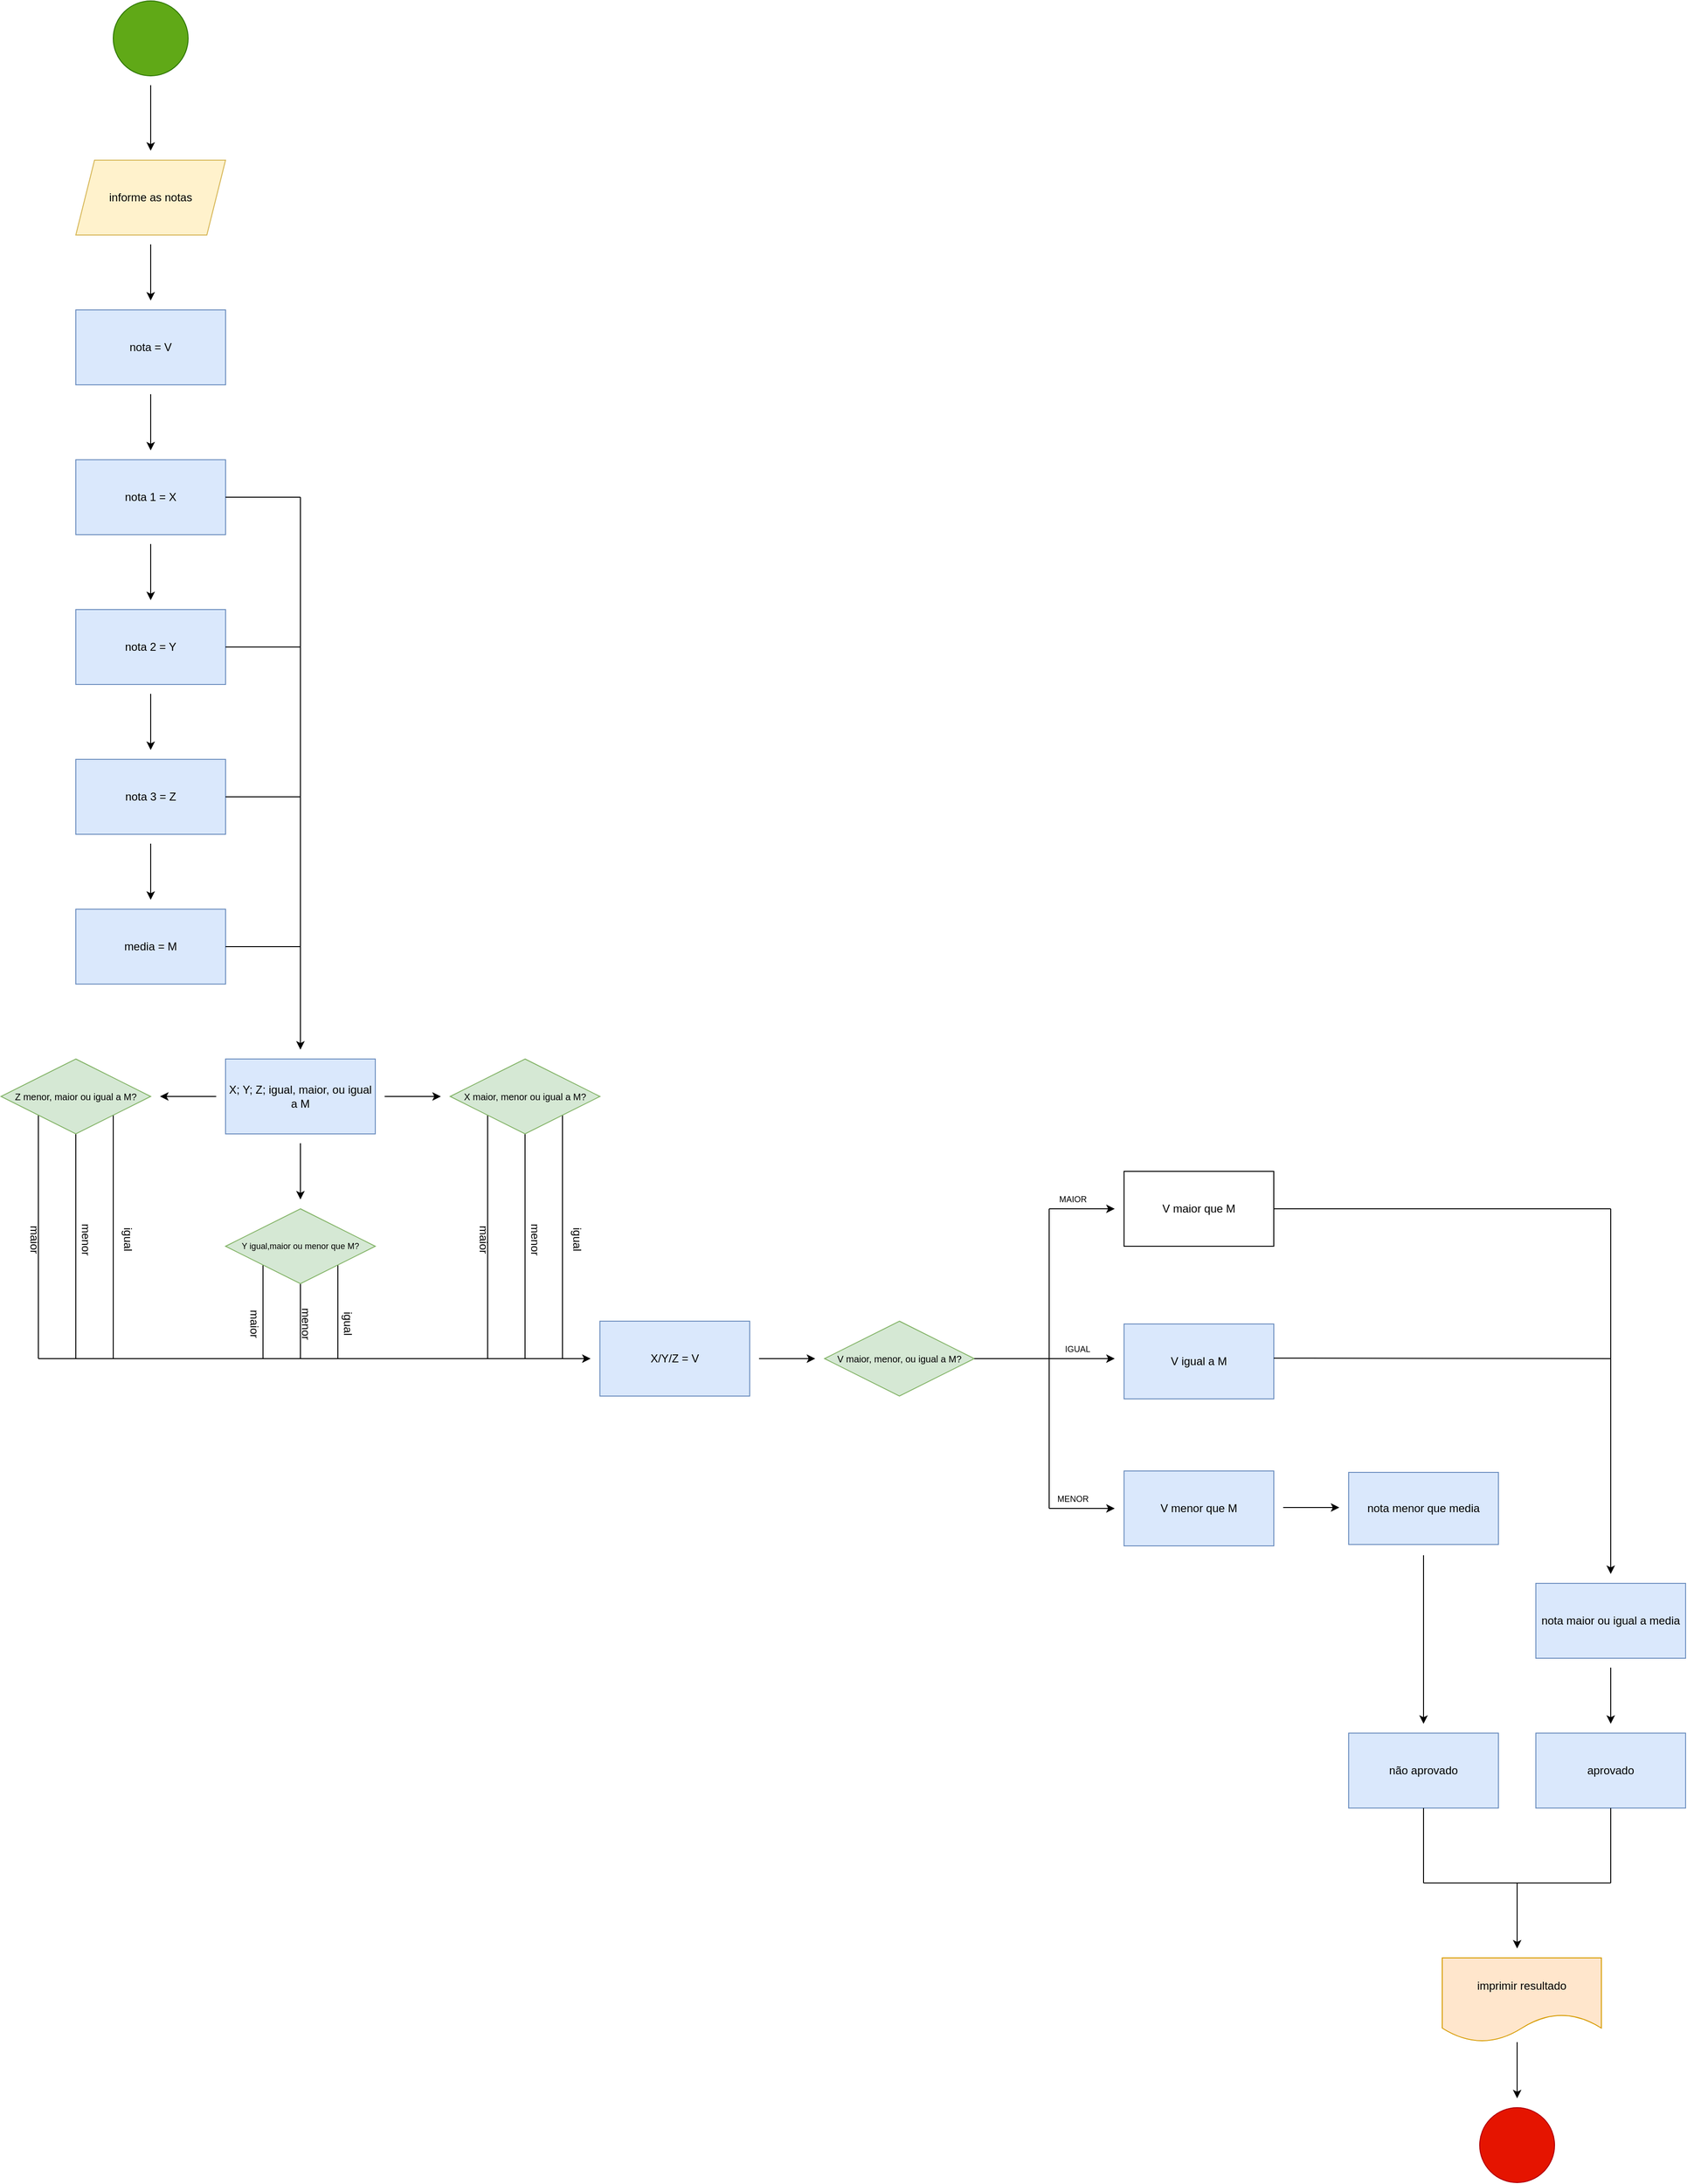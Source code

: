 <mxfile version="26.0.16">
  <diagram name="Página-1" id="sVIEAfAeJXPN8LJEBK2q">
    <mxGraphModel dx="836" dy="1656" grid="1" gridSize="10" guides="1" tooltips="1" connect="1" arrows="1" fold="1" page="1" pageScale="1" pageWidth="827" pageHeight="1169" math="0" shadow="0">
      <root>
        <mxCell id="0" />
        <mxCell id="1" parent="0" />
        <mxCell id="324FYDJHdlTDjTDhxgua-1" value="" style="ellipse;whiteSpace=wrap;html=1;aspect=fixed;fillColor=#60a917;fontColor=#ffffff;strokeColor=#2D7600;" parent="1" vertex="1">
          <mxGeometry x="120" y="-130" width="80" height="80" as="geometry" />
        </mxCell>
        <mxCell id="324FYDJHdlTDjTDhxgua-2" value="informe as notas" style="shape=parallelogram;perimeter=parallelogramPerimeter;whiteSpace=wrap;html=1;fixedSize=1;fillColor=#fff2cc;strokeColor=#d6b656;" parent="1" vertex="1">
          <mxGeometry x="80" y="40" width="160" height="80" as="geometry" />
        </mxCell>
        <mxCell id="324FYDJHdlTDjTDhxgua-3" value="" style="endArrow=classic;html=1;rounded=0;" parent="1" edge="1">
          <mxGeometry width="50" height="50" relative="1" as="geometry">
            <mxPoint x="160" y="290" as="sourcePoint" />
            <mxPoint x="160" y="350" as="targetPoint" />
          </mxGeometry>
        </mxCell>
        <mxCell id="324FYDJHdlTDjTDhxgua-4" value="nota 1 = X" style="whiteSpace=wrap;html=1;fillColor=#dae8fc;strokeColor=#6c8ebf;" parent="1" vertex="1">
          <mxGeometry x="80" y="360" width="160" height="80" as="geometry" />
        </mxCell>
        <mxCell id="324FYDJHdlTDjTDhxgua-5" value="" style="endArrow=classic;html=1;rounded=0;" parent="1" edge="1">
          <mxGeometry width="50" height="50" relative="1" as="geometry">
            <mxPoint x="160" y="450" as="sourcePoint" />
            <mxPoint x="160" y="510" as="targetPoint" />
          </mxGeometry>
        </mxCell>
        <mxCell id="324FYDJHdlTDjTDhxgua-6" value="nota 2 = Y" style="rounded=0;whiteSpace=wrap;html=1;fillColor=#dae8fc;strokeColor=#6c8ebf;" parent="1" vertex="1">
          <mxGeometry x="80" y="520" width="160" height="80" as="geometry" />
        </mxCell>
        <mxCell id="324FYDJHdlTDjTDhxgua-7" value="" style="endArrow=classic;html=1;rounded=0;" parent="1" edge="1">
          <mxGeometry width="50" height="50" relative="1" as="geometry">
            <mxPoint x="160" y="610" as="sourcePoint" />
            <mxPoint x="160" y="670" as="targetPoint" />
          </mxGeometry>
        </mxCell>
        <mxCell id="324FYDJHdlTDjTDhxgua-8" value="nota 3 = Z" style="whiteSpace=wrap;html=1;fillColor=#dae8fc;strokeColor=#6c8ebf;" parent="1" vertex="1">
          <mxGeometry x="80" y="680" width="160" height="80" as="geometry" />
        </mxCell>
        <mxCell id="324FYDJHdlTDjTDhxgua-9" value="" style="endArrow=none;html=1;rounded=0;" parent="1" edge="1">
          <mxGeometry width="50" height="50" relative="1" as="geometry">
            <mxPoint x="320" y="720" as="sourcePoint" />
            <mxPoint x="320" y="400" as="targetPoint" />
          </mxGeometry>
        </mxCell>
        <mxCell id="324FYDJHdlTDjTDhxgua-10" value="" style="endArrow=none;html=1;rounded=0;" parent="1" edge="1">
          <mxGeometry width="50" height="50" relative="1" as="geometry">
            <mxPoint x="240" y="400" as="sourcePoint" />
            <mxPoint x="320" y="400" as="targetPoint" />
          </mxGeometry>
        </mxCell>
        <mxCell id="324FYDJHdlTDjTDhxgua-11" value="" style="endArrow=none;html=1;rounded=0;" parent="1" edge="1">
          <mxGeometry width="50" height="50" relative="1" as="geometry">
            <mxPoint x="240" y="720" as="sourcePoint" />
            <mxPoint x="320" y="720" as="targetPoint" />
          </mxGeometry>
        </mxCell>
        <mxCell id="324FYDJHdlTDjTDhxgua-12" value="" style="endArrow=none;html=1;rounded=0;" parent="1" edge="1">
          <mxGeometry width="50" height="50" relative="1" as="geometry">
            <mxPoint x="240" y="560" as="sourcePoint" />
            <mxPoint x="320" y="560" as="targetPoint" />
          </mxGeometry>
        </mxCell>
        <mxCell id="324FYDJHdlTDjTDhxgua-13" value="" style="endArrow=classic;html=1;rounded=0;" parent="1" edge="1">
          <mxGeometry width="50" height="50" relative="1" as="geometry">
            <mxPoint x="320" y="720" as="sourcePoint" />
            <mxPoint x="320" y="990" as="targetPoint" />
          </mxGeometry>
        </mxCell>
        <mxCell id="324FYDJHdlTDjTDhxgua-14" value="X; Y; Z; igual, maior, ou igual a M" style="whiteSpace=wrap;html=1;fillColor=#dae8fc;strokeColor=#6c8ebf;" parent="1" vertex="1">
          <mxGeometry x="240" y="1000" width="160" height="80" as="geometry" />
        </mxCell>
        <mxCell id="324FYDJHdlTDjTDhxgua-15" value="media = M" style="whiteSpace=wrap;html=1;fillColor=#dae8fc;strokeColor=#6c8ebf;" parent="1" vertex="1">
          <mxGeometry x="80" y="840" width="160" height="80" as="geometry" />
        </mxCell>
        <mxCell id="324FYDJHdlTDjTDhxgua-16" value="" style="endArrow=classic;html=1;rounded=0;" parent="1" edge="1">
          <mxGeometry width="50" height="50" relative="1" as="geometry">
            <mxPoint x="160" y="770" as="sourcePoint" />
            <mxPoint x="160" y="830" as="targetPoint" />
          </mxGeometry>
        </mxCell>
        <mxCell id="324FYDJHdlTDjTDhxgua-17" value="" style="endArrow=none;html=1;rounded=0;" parent="1" edge="1">
          <mxGeometry width="50" height="50" relative="1" as="geometry">
            <mxPoint x="240" y="880" as="sourcePoint" />
            <mxPoint x="320" y="880" as="targetPoint" />
          </mxGeometry>
        </mxCell>
        <mxCell id="324FYDJHdlTDjTDhxgua-19" value="" style="endArrow=classic;html=1;rounded=0;" parent="1" edge="1">
          <mxGeometry width="50" height="50" relative="1" as="geometry">
            <mxPoint x="410" y="1040" as="sourcePoint" />
            <mxPoint x="470" y="1040" as="targetPoint" />
          </mxGeometry>
        </mxCell>
        <mxCell id="324FYDJHdlTDjTDhxgua-24" value="" style="endArrow=classic;html=1;rounded=0;" parent="1" edge="1">
          <mxGeometry width="50" height="50" relative="1" as="geometry">
            <mxPoint x="320" y="1090" as="sourcePoint" />
            <mxPoint x="320" y="1150" as="targetPoint" />
          </mxGeometry>
        </mxCell>
        <mxCell id="324FYDJHdlTDjTDhxgua-25" value="" style="endArrow=classic;html=1;rounded=0;" parent="1" edge="1">
          <mxGeometry width="50" height="50" relative="1" as="geometry">
            <mxPoint x="230" y="1040" as="sourcePoint" />
            <mxPoint x="170" y="1040" as="targetPoint" />
          </mxGeometry>
        </mxCell>
        <mxCell id="324FYDJHdlTDjTDhxgua-28" value="" style="endArrow=none;html=1;rounded=0;" parent="1" edge="1">
          <mxGeometry width="50" height="50" relative="1" as="geometry">
            <mxPoint x="40" y="1320" as="sourcePoint" />
            <mxPoint x="560" y="1320" as="targetPoint" />
          </mxGeometry>
        </mxCell>
        <mxCell id="324FYDJHdlTDjTDhxgua-29" value="" style="endArrow=none;html=1;rounded=0;" parent="1" edge="1">
          <mxGeometry width="50" height="50" relative="1" as="geometry">
            <mxPoint x="320" y="1320" as="sourcePoint" />
            <mxPoint x="320" y="1240" as="targetPoint" />
          </mxGeometry>
        </mxCell>
        <mxCell id="324FYDJHdlTDjTDhxgua-30" value="" style="endArrow=classic;html=1;rounded=0;" parent="1" edge="1">
          <mxGeometry width="50" height="50" relative="1" as="geometry">
            <mxPoint x="560" y="1320" as="sourcePoint" />
            <mxPoint x="630" y="1320" as="targetPoint" />
          </mxGeometry>
        </mxCell>
        <mxCell id="324FYDJHdlTDjTDhxgua-31" value="X/Y/Z = V" style="whiteSpace=wrap;html=1;fillColor=#dae8fc;strokeColor=#6c8ebf;" parent="1" vertex="1">
          <mxGeometry x="640" y="1280" width="160" height="80" as="geometry" />
        </mxCell>
        <mxCell id="324FYDJHdlTDjTDhxgua-37" value="" style="endArrow=classic;html=1;rounded=0;" parent="1" edge="1">
          <mxGeometry width="50" height="50" relative="1" as="geometry">
            <mxPoint x="810" y="1320" as="sourcePoint" />
            <mxPoint x="870" y="1320" as="targetPoint" />
          </mxGeometry>
        </mxCell>
        <mxCell id="324FYDJHdlTDjTDhxgua-40" value="" style="endArrow=none;html=1;rounded=0;entryX=0;entryY=1;entryDx=0;entryDy=0;" parent="1" target="324FYDJHdlTDjTDhxgua-74" edge="1">
          <mxGeometry width="50" height="50" relative="1" as="geometry">
            <mxPoint x="280" y="1320" as="sourcePoint" />
            <mxPoint x="280" y="1240" as="targetPoint" />
          </mxGeometry>
        </mxCell>
        <mxCell id="324FYDJHdlTDjTDhxgua-41" value="" style="endArrow=none;html=1;rounded=0;entryX=1;entryY=1;entryDx=0;entryDy=0;" parent="1" target="324FYDJHdlTDjTDhxgua-74" edge="1">
          <mxGeometry width="50" height="50" relative="1" as="geometry">
            <mxPoint x="360" y="1320" as="sourcePoint" />
            <mxPoint x="360" y="1240" as="targetPoint" />
          </mxGeometry>
        </mxCell>
        <mxCell id="324FYDJHdlTDjTDhxgua-47" value="maior" style="text;html=1;align=center;verticalAlign=middle;resizable=0;points=[];autosize=1;strokeColor=none;fillColor=none;textDirection=vertical-rl;" parent="1" vertex="1">
          <mxGeometry x="245" y="1280" width="50" height="30" as="geometry" />
        </mxCell>
        <mxCell id="324FYDJHdlTDjTDhxgua-48" value="menor" style="text;html=1;align=center;verticalAlign=middle;resizable=0;points=[];autosize=1;strokeColor=none;fillColor=none;textDirection=vertical-rl;" parent="1" vertex="1">
          <mxGeometry x="295" y="1280" width="60" height="30" as="geometry" />
        </mxCell>
        <mxCell id="324FYDJHdlTDjTDhxgua-49" value="igual" style="text;html=1;align=center;verticalAlign=middle;resizable=0;points=[];autosize=1;strokeColor=none;fillColor=none;textDirection=vertical-rl;" parent="1" vertex="1">
          <mxGeometry x="345" y="1280" width="50" height="30" as="geometry" />
        </mxCell>
        <mxCell id="324FYDJHdlTDjTDhxgua-55" value="" style="endArrow=none;html=1;rounded=0;" parent="1" edge="1">
          <mxGeometry width="50" height="50" relative="1" as="geometry">
            <mxPoint x="586.667" y="1200" as="sourcePoint" />
            <mxPoint x="586.667" y="1200" as="targetPoint" />
          </mxGeometry>
        </mxCell>
        <mxCell id="324FYDJHdlTDjTDhxgua-59" value="" style="endArrow=none;html=1;rounded=0;" parent="1" edge="1">
          <mxGeometry width="50" height="50" relative="1" as="geometry">
            <mxPoint x="80" y="1320" as="sourcePoint" />
            <mxPoint x="80" y="1080" as="targetPoint" />
          </mxGeometry>
        </mxCell>
        <mxCell id="324FYDJHdlTDjTDhxgua-60" value="" style="endArrow=none;html=1;rounded=0;entryX=0;entryY=1;entryDx=0;entryDy=0;" parent="1" target="324FYDJHdlTDjTDhxgua-75" edge="1">
          <mxGeometry width="50" height="50" relative="1" as="geometry">
            <mxPoint x="40" y="1320" as="sourcePoint" />
            <mxPoint x="40" y="1080" as="targetPoint" />
          </mxGeometry>
        </mxCell>
        <mxCell id="324FYDJHdlTDjTDhxgua-61" value="" style="endArrow=none;html=1;rounded=0;entryX=1;entryY=1;entryDx=0;entryDy=0;" parent="1" target="324FYDJHdlTDjTDhxgua-75" edge="1">
          <mxGeometry width="50" height="50" relative="1" as="geometry">
            <mxPoint x="120" y="1320" as="sourcePoint" />
            <mxPoint x="120" y="1080" as="targetPoint" />
          </mxGeometry>
        </mxCell>
        <mxCell id="324FYDJHdlTDjTDhxgua-62" value="maior" style="text;html=1;align=center;verticalAlign=middle;resizable=0;points=[];autosize=1;strokeColor=none;fillColor=none;textDirection=vertical-rl;" parent="1" vertex="1">
          <mxGeometry x="10" y="1190" width="50" height="30" as="geometry" />
        </mxCell>
        <mxCell id="324FYDJHdlTDjTDhxgua-63" value="menor" style="text;html=1;align=center;verticalAlign=middle;resizable=0;points=[];autosize=1;strokeColor=none;fillColor=none;textDirection=vertical-rl;" parent="1" vertex="1">
          <mxGeometry x="60" y="1190" width="60" height="30" as="geometry" />
        </mxCell>
        <mxCell id="324FYDJHdlTDjTDhxgua-64" value="igual" style="text;html=1;align=center;verticalAlign=middle;resizable=0;points=[];autosize=1;strokeColor=none;fillColor=none;textDirection=vertical-rl;" parent="1" vertex="1">
          <mxGeometry x="110" y="1190" width="50" height="30" as="geometry" />
        </mxCell>
        <mxCell id="324FYDJHdlTDjTDhxgua-65" value="" style="endArrow=none;html=1;rounded=0;" parent="1" edge="1">
          <mxGeometry width="50" height="50" relative="1" as="geometry">
            <mxPoint x="560" y="1320" as="sourcePoint" />
            <mxPoint x="560" y="1080" as="targetPoint" />
          </mxGeometry>
        </mxCell>
        <mxCell id="324FYDJHdlTDjTDhxgua-66" value="" style="endArrow=none;html=1;rounded=0;entryX=0;entryY=1;entryDx=0;entryDy=0;" parent="1" target="324FYDJHdlTDjTDhxgua-73" edge="1">
          <mxGeometry width="50" height="50" relative="1" as="geometry">
            <mxPoint x="520" y="1320" as="sourcePoint" />
            <mxPoint x="520" y="1080" as="targetPoint" />
          </mxGeometry>
        </mxCell>
        <mxCell id="324FYDJHdlTDjTDhxgua-67" value="" style="endArrow=none;html=1;rounded=0;entryX=1;entryY=1;entryDx=0;entryDy=0;" parent="1" target="324FYDJHdlTDjTDhxgua-73" edge="1">
          <mxGeometry width="50" height="50" relative="1" as="geometry">
            <mxPoint x="600" y="1320" as="sourcePoint" />
            <mxPoint x="600" y="1080" as="targetPoint" />
          </mxGeometry>
        </mxCell>
        <mxCell id="324FYDJHdlTDjTDhxgua-68" value="maior" style="text;html=1;align=center;verticalAlign=middle;resizable=0;points=[];autosize=1;strokeColor=none;fillColor=none;textDirection=vertical-rl;" parent="1" vertex="1">
          <mxGeometry x="490" y="1190" width="50" height="30" as="geometry" />
        </mxCell>
        <mxCell id="324FYDJHdlTDjTDhxgua-69" value="menor" style="text;html=1;align=center;verticalAlign=middle;resizable=0;points=[];autosize=1;strokeColor=none;fillColor=none;textDirection=vertical-rl;" parent="1" vertex="1">
          <mxGeometry x="540" y="1190" width="60" height="30" as="geometry" />
        </mxCell>
        <mxCell id="324FYDJHdlTDjTDhxgua-70" value="igual" style="text;html=1;align=center;verticalAlign=middle;resizable=0;points=[];autosize=1;strokeColor=none;fillColor=none;textDirection=vertical-rl;" parent="1" vertex="1">
          <mxGeometry x="590" y="1190" width="50" height="30" as="geometry" />
        </mxCell>
        <mxCell id="324FYDJHdlTDjTDhxgua-73" value="X maior, menor ou igual a M?" style="rhombus;whiteSpace=wrap;html=1;fontSize=10;fillColor=#d5e8d4;strokeColor=#82b366;" parent="1" vertex="1">
          <mxGeometry x="480" y="1000" width="160" height="80" as="geometry" />
        </mxCell>
        <mxCell id="324FYDJHdlTDjTDhxgua-74" value="Y igual,maior ou menor que M?" style="rhombus;whiteSpace=wrap;html=1;fontSize=9;fillColor=#d5e8d4;strokeColor=#82b366;" parent="1" vertex="1">
          <mxGeometry x="240" y="1160" width="160" height="80" as="geometry" />
        </mxCell>
        <mxCell id="324FYDJHdlTDjTDhxgua-75" value="Z menor, maior ou igual a M?" style="rhombus;whiteSpace=wrap;html=1;fontSize=10;fillColor=#d5e8d4;strokeColor=#82b366;" parent="1" vertex="1">
          <mxGeometry y="1000" width="160" height="80" as="geometry" />
        </mxCell>
        <mxCell id="324FYDJHdlTDjTDhxgua-76" value="V maior, menor, ou igual a M?" style="rhombus;whiteSpace=wrap;html=1;fontSize=10;fillColor=#d5e8d4;strokeColor=#82b366;" parent="1" vertex="1">
          <mxGeometry x="880" y="1280" width="160" height="80" as="geometry" />
        </mxCell>
        <mxCell id="324FYDJHdlTDjTDhxgua-77" value="" style="endArrow=none;html=1;rounded=0;" parent="1" edge="1">
          <mxGeometry width="50" height="50" relative="1" as="geometry">
            <mxPoint x="1040" y="1320" as="sourcePoint" />
            <mxPoint x="1120" y="1320" as="targetPoint" />
          </mxGeometry>
        </mxCell>
        <mxCell id="324FYDJHdlTDjTDhxgua-78" value="" style="endArrow=none;html=1;rounded=0;" parent="1" edge="1">
          <mxGeometry width="50" height="50" relative="1" as="geometry">
            <mxPoint x="1120" y="1320" as="sourcePoint" />
            <mxPoint x="1120" y="1160" as="targetPoint" />
          </mxGeometry>
        </mxCell>
        <mxCell id="324FYDJHdlTDjTDhxgua-80" value="V igual a M" style="whiteSpace=wrap;html=1;fillColor=#dae8fc;strokeColor=#6c8ebf;" parent="1" vertex="1">
          <mxGeometry x="1200" y="1283" width="160" height="80" as="geometry" />
        </mxCell>
        <mxCell id="324FYDJHdlTDjTDhxgua-81" value="V maior que M" style="whiteSpace=wrap;html=1;" parent="1" vertex="1">
          <mxGeometry x="1200" y="1120" width="160" height="80" as="geometry" />
        </mxCell>
        <mxCell id="324FYDJHdlTDjTDhxgua-82" value="" style="endArrow=classic;html=1;rounded=0;" parent="1" edge="1">
          <mxGeometry width="50" height="50" relative="1" as="geometry">
            <mxPoint x="1120" y="1160" as="sourcePoint" />
            <mxPoint x="1190" y="1160" as="targetPoint" />
          </mxGeometry>
        </mxCell>
        <mxCell id="324FYDJHdlTDjTDhxgua-83" value="" style="endArrow=none;html=1;rounded=0;" parent="1" edge="1">
          <mxGeometry width="50" height="50" relative="1" as="geometry">
            <mxPoint x="1120" y="1480" as="sourcePoint" />
            <mxPoint x="1120" y="1320" as="targetPoint" />
          </mxGeometry>
        </mxCell>
        <mxCell id="324FYDJHdlTDjTDhxgua-84" value="" style="endArrow=classic;html=1;rounded=0;" parent="1" edge="1">
          <mxGeometry width="50" height="50" relative="1" as="geometry">
            <mxPoint x="1120" y="1480" as="sourcePoint" />
            <mxPoint x="1190" y="1480" as="targetPoint" />
          </mxGeometry>
        </mxCell>
        <mxCell id="324FYDJHdlTDjTDhxgua-85" value="" style="endArrow=classic;html=1;rounded=0;" parent="1" edge="1">
          <mxGeometry width="50" height="50" relative="1" as="geometry">
            <mxPoint x="1120" y="1320" as="sourcePoint" />
            <mxPoint x="1190" y="1320" as="targetPoint" />
          </mxGeometry>
        </mxCell>
        <mxCell id="324FYDJHdlTDjTDhxgua-86" value="V menor que M" style="whiteSpace=wrap;html=1;fillColor=#dae8fc;strokeColor=#6c8ebf;" parent="1" vertex="1">
          <mxGeometry x="1200" y="1440" width="160" height="80" as="geometry" />
        </mxCell>
        <mxCell id="324FYDJHdlTDjTDhxgua-87" value="MAIOR" style="text;html=1;align=center;verticalAlign=middle;resizable=0;points=[];autosize=1;strokeColor=none;fillColor=none;fontSize=9;" parent="1" vertex="1">
          <mxGeometry x="1120" y="1140" width="50" height="20" as="geometry" />
        </mxCell>
        <mxCell id="324FYDJHdlTDjTDhxgua-88" value="MENOR" style="text;html=1;align=center;verticalAlign=middle;resizable=0;points=[];autosize=1;strokeColor=none;fillColor=none;fontSize=9;" parent="1" vertex="1">
          <mxGeometry x="1115" y="1460" width="60" height="20" as="geometry" />
        </mxCell>
        <mxCell id="324FYDJHdlTDjTDhxgua-89" value="IGUAL" style="text;html=1;align=center;verticalAlign=middle;resizable=0;points=[];autosize=1;strokeColor=none;fillColor=none;fontSize=9;" parent="1" vertex="1">
          <mxGeometry x="1125" y="1300" width="50" height="20" as="geometry" />
        </mxCell>
        <mxCell id="324FYDJHdlTDjTDhxgua-90" value="" style="endArrow=none;html=1;rounded=0;" parent="1" edge="1">
          <mxGeometry width="50" height="50" relative="1" as="geometry">
            <mxPoint x="1720" y="1480" as="sourcePoint" />
            <mxPoint x="1720" y="1160" as="targetPoint" />
          </mxGeometry>
        </mxCell>
        <mxCell id="324FYDJHdlTDjTDhxgua-91" value="" style="endArrow=none;html=1;rounded=0;" parent="1" edge="1">
          <mxGeometry width="50" height="50" relative="1" as="geometry">
            <mxPoint x="1360" y="1160" as="sourcePoint" />
            <mxPoint x="1720" y="1160" as="targetPoint" />
          </mxGeometry>
        </mxCell>
        <mxCell id="324FYDJHdlTDjTDhxgua-93" value="" style="endArrow=none;html=1;rounded=0;" parent="1" edge="1">
          <mxGeometry width="50" height="50" relative="1" as="geometry">
            <mxPoint x="1360" y="1319.5" as="sourcePoint" />
            <mxPoint x="1720" y="1320" as="targetPoint" />
          </mxGeometry>
        </mxCell>
        <mxCell id="324FYDJHdlTDjTDhxgua-95" value="" style="endArrow=classic;html=1;rounded=0;" parent="1" edge="1">
          <mxGeometry width="50" height="50" relative="1" as="geometry">
            <mxPoint x="1370" y="1479" as="sourcePoint" />
            <mxPoint x="1430" y="1479" as="targetPoint" />
          </mxGeometry>
        </mxCell>
        <mxCell id="324FYDJHdlTDjTDhxgua-96" value="nota menor que media" style="whiteSpace=wrap;html=1;fillColor=#dae8fc;strokeColor=#6c8ebf;" parent="1" vertex="1">
          <mxGeometry x="1440" y="1441.5" width="160" height="77" as="geometry" />
        </mxCell>
        <mxCell id="324FYDJHdlTDjTDhxgua-97" value="nota = V" style="whiteSpace=wrap;html=1;fillColor=#dae8fc;strokeColor=#6c8ebf;" parent="1" vertex="1">
          <mxGeometry x="80" y="200" width="160" height="80" as="geometry" />
        </mxCell>
        <mxCell id="324FYDJHdlTDjTDhxgua-98" value="" style="endArrow=classic;html=1;rounded=0;" parent="1" edge="1">
          <mxGeometry width="50" height="50" relative="1" as="geometry">
            <mxPoint x="1720" y="1480" as="sourcePoint" />
            <mxPoint x="1720" y="1550" as="targetPoint" />
          </mxGeometry>
        </mxCell>
        <mxCell id="324FYDJHdlTDjTDhxgua-99" value="nota maior ou igual a media" style="whiteSpace=wrap;html=1;fillColor=#dae8fc;strokeColor=#6c8ebf;" parent="1" vertex="1">
          <mxGeometry x="1640" y="1560" width="160" height="80" as="geometry" />
        </mxCell>
        <mxCell id="324FYDJHdlTDjTDhxgua-101" value="" style="endArrow=classic;html=1;rounded=0;" parent="1" edge="1">
          <mxGeometry width="50" height="50" relative="1" as="geometry">
            <mxPoint x="1720" y="1650" as="sourcePoint" />
            <mxPoint x="1720" y="1710" as="targetPoint" />
          </mxGeometry>
        </mxCell>
        <mxCell id="324FYDJHdlTDjTDhxgua-102" value="" style="endArrow=classic;html=1;rounded=0;" parent="1" edge="1">
          <mxGeometry width="50" height="50" relative="1" as="geometry">
            <mxPoint x="1520" y="1530" as="sourcePoint" />
            <mxPoint x="1520" y="1710" as="targetPoint" />
          </mxGeometry>
        </mxCell>
        <mxCell id="324FYDJHdlTDjTDhxgua-103" value="não aprovado" style="whiteSpace=wrap;html=1;fillColor=#dae8fc;strokeColor=#6c8ebf;" parent="1" vertex="1">
          <mxGeometry x="1440" y="1720" width="160" height="80" as="geometry" />
        </mxCell>
        <mxCell id="324FYDJHdlTDjTDhxgua-104" value="aprovado" style="whiteSpace=wrap;html=1;fillColor=#dae8fc;strokeColor=#6c8ebf;" parent="1" vertex="1">
          <mxGeometry x="1640" y="1720" width="160" height="80" as="geometry" />
        </mxCell>
        <mxCell id="324FYDJHdlTDjTDhxgua-106" value="" style="endArrow=none;html=1;rounded=0;" parent="1" edge="1">
          <mxGeometry width="50" height="50" relative="1" as="geometry">
            <mxPoint x="1520" y="1880" as="sourcePoint" />
            <mxPoint x="1520" y="1800" as="targetPoint" />
          </mxGeometry>
        </mxCell>
        <mxCell id="324FYDJHdlTDjTDhxgua-107" value="" style="endArrow=none;html=1;rounded=0;" parent="1" edge="1">
          <mxGeometry width="50" height="50" relative="1" as="geometry">
            <mxPoint x="1720" y="1880" as="sourcePoint" />
            <mxPoint x="1720" y="1800" as="targetPoint" />
          </mxGeometry>
        </mxCell>
        <mxCell id="324FYDJHdlTDjTDhxgua-108" value="" style="endArrow=none;html=1;rounded=0;" parent="1" edge="1">
          <mxGeometry width="50" height="50" relative="1" as="geometry">
            <mxPoint x="1520" y="1880" as="sourcePoint" />
            <mxPoint x="1720" y="1880" as="targetPoint" />
          </mxGeometry>
        </mxCell>
        <mxCell id="324FYDJHdlTDjTDhxgua-109" value="" style="endArrow=classic;html=1;rounded=0;" parent="1" edge="1">
          <mxGeometry width="50" height="50" relative="1" as="geometry">
            <mxPoint x="1620" y="1880" as="sourcePoint" />
            <mxPoint x="1620" y="1950" as="targetPoint" />
          </mxGeometry>
        </mxCell>
        <mxCell id="324FYDJHdlTDjTDhxgua-110" value="imprimir resultado" style="shape=document;whiteSpace=wrap;html=1;boundedLbl=1;size=0.333;fillColor=#ffe6cc;strokeColor=#d79b00;" parent="1" vertex="1">
          <mxGeometry x="1540" y="1960" width="170" height="90" as="geometry" />
        </mxCell>
        <mxCell id="324FYDJHdlTDjTDhxgua-111" value="" style="endArrow=classic;html=1;rounded=0;" parent="1" edge="1">
          <mxGeometry width="50" height="50" relative="1" as="geometry">
            <mxPoint x="1620" y="2050" as="sourcePoint" />
            <mxPoint x="1620" y="2110" as="targetPoint" />
          </mxGeometry>
        </mxCell>
        <mxCell id="324FYDJHdlTDjTDhxgua-112" value="" style="ellipse;whiteSpace=wrap;html=1;aspect=fixed;fillColor=#e51400;fontColor=#ffffff;strokeColor=#B20000;" parent="1" vertex="1">
          <mxGeometry x="1580" y="2120" width="80" height="80" as="geometry" />
        </mxCell>
        <mxCell id="324FYDJHdlTDjTDhxgua-113" value="" style="endArrow=classic;html=1;rounded=0;" parent="1" edge="1">
          <mxGeometry width="50" height="50" relative="1" as="geometry">
            <mxPoint x="160" y="-40" as="sourcePoint" />
            <mxPoint x="160" y="30" as="targetPoint" />
          </mxGeometry>
        </mxCell>
        <mxCell id="324FYDJHdlTDjTDhxgua-114" value="" style="endArrow=classic;html=1;rounded=0;" parent="1" edge="1">
          <mxGeometry width="50" height="50" relative="1" as="geometry">
            <mxPoint x="160" y="130" as="sourcePoint" />
            <mxPoint x="160" y="190" as="targetPoint" />
          </mxGeometry>
        </mxCell>
      </root>
    </mxGraphModel>
  </diagram>
</mxfile>
